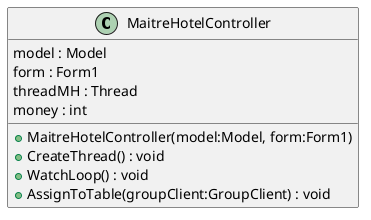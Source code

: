 @startuml
class MaitreHotelController {
    model : Model
    form : Form1
    threadMH : Thread
    money : int
    + MaitreHotelController(model:Model, form:Form1)
    + CreateThread() : void
    + WatchLoop() : void
    + AssignToTable(groupClient:GroupClient) : void
}
@enduml
